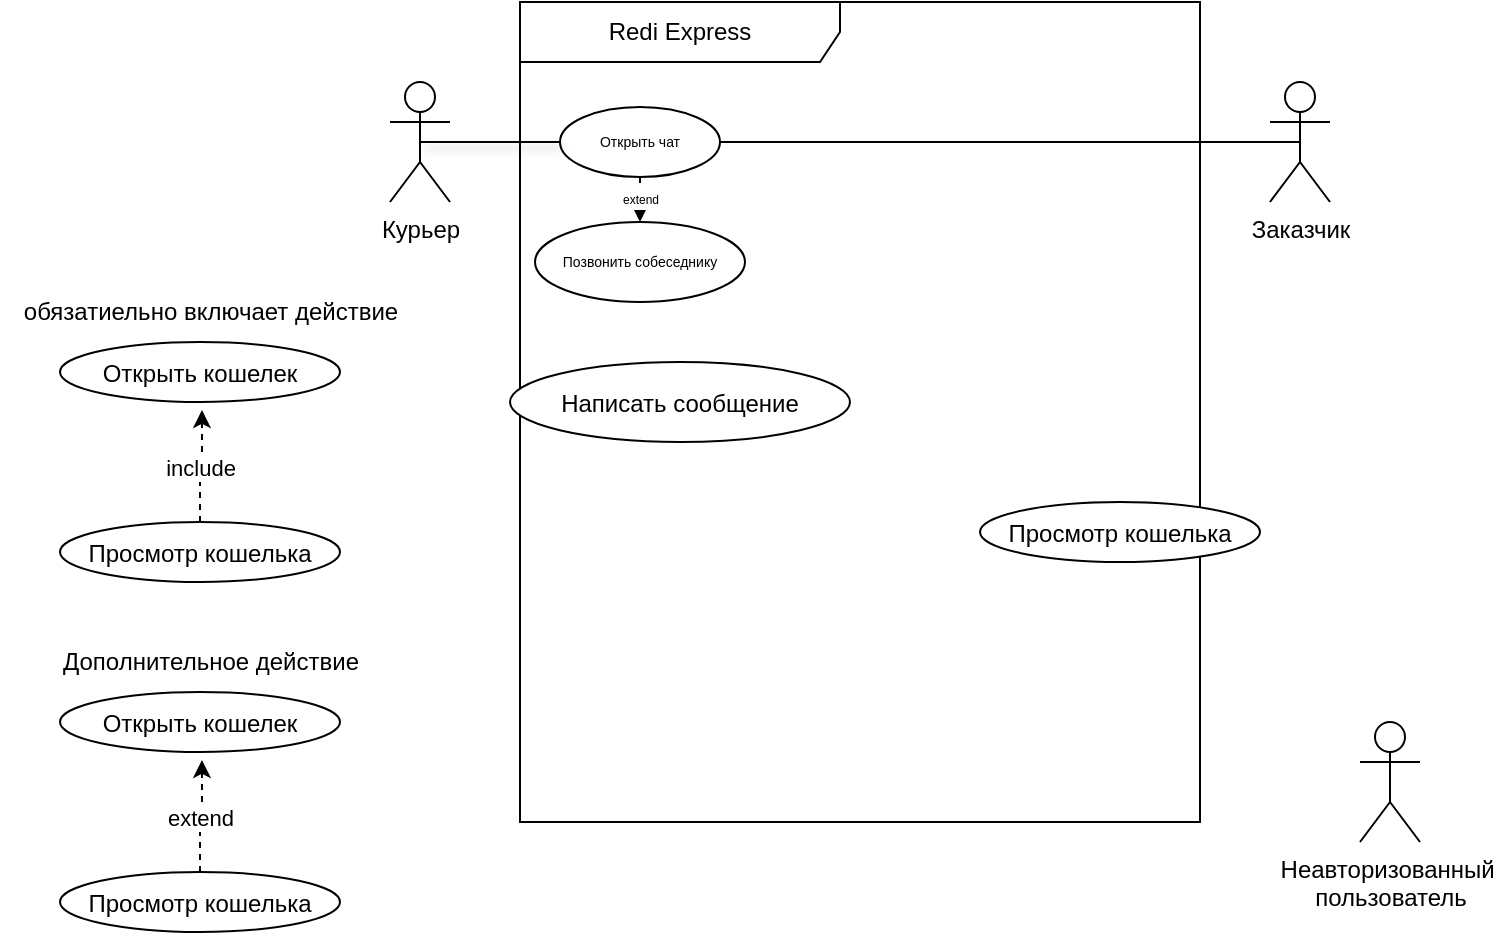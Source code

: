 <mxfile version="24.0.4" type="device">
  <diagram name="Страница — 1" id="ltkwKlaeAM0Lb88CwPLm">
    <mxGraphModel dx="662" dy="657" grid="1" gridSize="10" guides="1" tooltips="1" connect="1" arrows="1" fold="1" page="1" pageScale="1" pageWidth="827" pageHeight="1169" math="0" shadow="0">
      <root>
        <mxCell id="0" />
        <mxCell id="1" parent="0" />
        <mxCell id="_ElHZjK5pCYINVzk9Z9Z-1" value="Redi Express" style="shape=umlFrame;whiteSpace=wrap;html=1;pointerEvents=0;recursiveResize=0;container=1;collapsible=0;width=160;" vertex="1" parent="1">
          <mxGeometry x="260" y="210" width="340" height="410" as="geometry" />
        </mxCell>
        <mxCell id="_ElHZjK5pCYINVzk9Z9Z-31" style="edgeStyle=orthogonalEdgeStyle;rounded=0;orthogonalLoop=1;jettySize=auto;html=1;exitX=0.5;exitY=1;exitDx=0;exitDy=0;entryX=0.5;entryY=0;entryDx=0;entryDy=0;dashed=1;fontSize=4;" edge="1" parent="_ElHZjK5pCYINVzk9Z9Z-1" source="_ElHZjK5pCYINVzk9Z9Z-12" target="_ElHZjK5pCYINVzk9Z9Z-30">
          <mxGeometry relative="1" as="geometry" />
        </mxCell>
        <mxCell id="_ElHZjK5pCYINVzk9Z9Z-41" value="&lt;font style=&quot;font-size: 6px;&quot;&gt;extend&lt;/font&gt;" style="edgeLabel;html=1;align=center;verticalAlign=middle;resizable=0;points=[];" vertex="1" connectable="0" parent="_ElHZjK5pCYINVzk9Z9Z-31">
          <mxGeometry x="-0.215" relative="1" as="geometry">
            <mxPoint as="offset" />
          </mxGeometry>
        </mxCell>
        <mxCell id="_ElHZjK5pCYINVzk9Z9Z-12" value="Открыть чат" style="ellipse;fontSize=7;" vertex="1" parent="_ElHZjK5pCYINVzk9Z9Z-1">
          <mxGeometry x="20" y="52.5" width="80" height="35" as="geometry" />
        </mxCell>
        <mxCell id="_ElHZjK5pCYINVzk9Z9Z-19" value="Просмотр кошелька" style="ellipse;" vertex="1" parent="_ElHZjK5pCYINVzk9Z9Z-1">
          <mxGeometry x="230" y="250" width="140" height="30" as="geometry" />
        </mxCell>
        <mxCell id="_ElHZjK5pCYINVzk9Z9Z-30" value="Позвонить собеседнику" style="ellipse;fontSize=7;" vertex="1" parent="_ElHZjK5pCYINVzk9Z9Z-1">
          <mxGeometry x="7.5" y="110" width="105" height="40" as="geometry" />
        </mxCell>
        <mxCell id="_ElHZjK5pCYINVzk9Z9Z-39" value="Написать сообщение" style="ellipse;" vertex="1" parent="_ElHZjK5pCYINVzk9Z9Z-1">
          <mxGeometry x="-5" y="180" width="170" height="40" as="geometry" />
        </mxCell>
        <mxCell id="_ElHZjK5pCYINVzk9Z9Z-15" style="edgeStyle=orthogonalEdgeStyle;rounded=0;orthogonalLoop=1;jettySize=auto;html=1;exitX=0.5;exitY=0.5;exitDx=0;exitDy=0;exitPerimeter=0;entryX=1;entryY=0.5;entryDx=0;entryDy=0;endArrow=none;endFill=0;" edge="1" parent="1" source="_ElHZjK5pCYINVzk9Z9Z-3" target="_ElHZjK5pCYINVzk9Z9Z-12">
          <mxGeometry relative="1" as="geometry" />
        </mxCell>
        <mxCell id="_ElHZjK5pCYINVzk9Z9Z-3" value="Заказчик" style="shape=umlActor;verticalLabelPosition=bottom;verticalAlign=top;html=1;outlineConnect=0;" vertex="1" parent="1">
          <mxGeometry x="635" y="250" width="30" height="60" as="geometry" />
        </mxCell>
        <mxCell id="_ElHZjK5pCYINVzk9Z9Z-13" style="edgeStyle=orthogonalEdgeStyle;rounded=0;orthogonalLoop=1;jettySize=auto;html=1;exitX=0.5;exitY=0.5;exitDx=0;exitDy=0;exitPerimeter=0;shadow=1;textShadow=1;endArrow=none;endFill=0;" edge="1" parent="1" source="_ElHZjK5pCYINVzk9Z9Z-4" target="_ElHZjK5pCYINVzk9Z9Z-12">
          <mxGeometry relative="1" as="geometry" />
        </mxCell>
        <mxCell id="_ElHZjK5pCYINVzk9Z9Z-4" value="Курьер" style="shape=umlActor;verticalLabelPosition=bottom;verticalAlign=top;html=1;outlineConnect=0;" vertex="1" parent="1">
          <mxGeometry x="195" y="250" width="30" height="60" as="geometry" />
        </mxCell>
        <mxCell id="_ElHZjK5pCYINVzk9Z9Z-8" value="Неавторизованный&amp;nbsp;&lt;div&gt;пользователь&lt;/div&gt;" style="shape=umlActor;verticalLabelPosition=bottom;verticalAlign=top;html=1;outlineConnect=0;" vertex="1" parent="1">
          <mxGeometry x="680" y="570" width="30" height="60" as="geometry" />
        </mxCell>
        <mxCell id="_ElHZjK5pCYINVzk9Z9Z-20" value="Открыть кошелек" style="ellipse;" vertex="1" parent="1">
          <mxGeometry x="30" y="380" width="140" height="30" as="geometry" />
        </mxCell>
        <mxCell id="_ElHZjK5pCYINVzk9Z9Z-21" value="Просмотр кошелька" style="ellipse;" vertex="1" parent="1">
          <mxGeometry x="30" y="470" width="140" height="30" as="geometry" />
        </mxCell>
        <mxCell id="_ElHZjK5pCYINVzk9Z9Z-22" style="edgeStyle=orthogonalEdgeStyle;rounded=0;orthogonalLoop=1;jettySize=auto;html=1;entryX=0.507;entryY=1.133;entryDx=0;entryDy=0;entryPerimeter=0;dashed=1;" edge="1" parent="1" source="_ElHZjK5pCYINVzk9Z9Z-21" target="_ElHZjK5pCYINVzk9Z9Z-20">
          <mxGeometry relative="1" as="geometry" />
        </mxCell>
        <mxCell id="_ElHZjK5pCYINVzk9Z9Z-23" value="include" style="edgeLabel;html=1;align=center;verticalAlign=middle;resizable=0;points=[];" vertex="1" connectable="0" parent="_ElHZjK5pCYINVzk9Z9Z-22">
          <mxGeometry x="-0.057" relative="1" as="geometry">
            <mxPoint as="offset" />
          </mxGeometry>
        </mxCell>
        <mxCell id="_ElHZjK5pCYINVzk9Z9Z-24" value="обязатиельно включает действие" style="text;html=1;align=center;verticalAlign=middle;resizable=0;points=[];autosize=1;strokeColor=none;fillColor=none;" vertex="1" parent="1">
          <mxGeometry y="350" width="210" height="30" as="geometry" />
        </mxCell>
        <mxCell id="_ElHZjK5pCYINVzk9Z9Z-25" value="Просмотр кошелька" style="ellipse;" vertex="1" parent="1">
          <mxGeometry x="30" y="645" width="140" height="30" as="geometry" />
        </mxCell>
        <mxCell id="_ElHZjK5pCYINVzk9Z9Z-26" style="edgeStyle=orthogonalEdgeStyle;rounded=0;orthogonalLoop=1;jettySize=auto;html=1;entryX=0.507;entryY=1.133;entryDx=0;entryDy=0;entryPerimeter=0;dashed=1;" edge="1" source="_ElHZjK5pCYINVzk9Z9Z-25" target="_ElHZjK5pCYINVzk9Z9Z-28" parent="1">
          <mxGeometry relative="1" as="geometry" />
        </mxCell>
        <mxCell id="_ElHZjK5pCYINVzk9Z9Z-27" value="extend" style="edgeLabel;html=1;align=center;verticalAlign=middle;resizable=0;points=[];" vertex="1" connectable="0" parent="_ElHZjK5pCYINVzk9Z9Z-26">
          <mxGeometry x="-0.057" relative="1" as="geometry">
            <mxPoint as="offset" />
          </mxGeometry>
        </mxCell>
        <mxCell id="_ElHZjK5pCYINVzk9Z9Z-28" value="Открыть кошелек" style="ellipse;" vertex="1" parent="1">
          <mxGeometry x="30" y="555" width="140" height="30" as="geometry" />
        </mxCell>
        <mxCell id="_ElHZjK5pCYINVzk9Z9Z-29" value="Дополнительное действие" style="text;html=1;align=center;verticalAlign=middle;resizable=0;points=[];autosize=1;strokeColor=none;fillColor=none;" vertex="1" parent="1">
          <mxGeometry x="20" y="525" width="170" height="30" as="geometry" />
        </mxCell>
      </root>
    </mxGraphModel>
  </diagram>
</mxfile>
